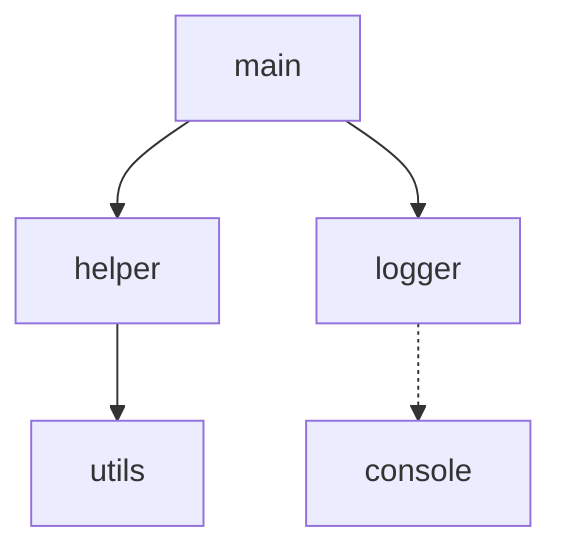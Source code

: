 %% test-spec: { name: "Mermaid Test Specification", description: "Test specification defined in Mermaid format", entryPoint: { file: "src/simple.ts", function: "main" }, forbiddenNodes: ["*test*"], maxDepth: 3 } %%

flowchart TD
    main[main] --> helper[helper]
    main --> logger[logger]
    helper --> utils[utils]
    logger -.-> console[console]